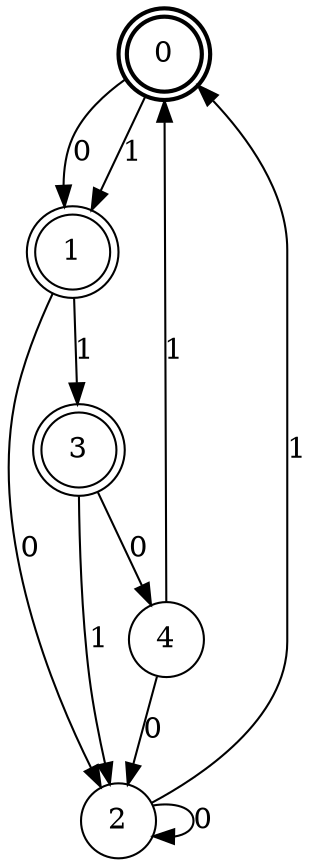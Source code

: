 digraph Automat {
    node [shape = circle];
    0 [style = "bold"];
    0 [peripheries=2]
    0 -> 1 [label = "0"];
    0 -> 1 [label = "1"];
    1 [peripheries=2]
    1 -> 2 [label = "0"];
    1 -> 3 [label = "1"];
    2 -> 2 [label = "0"];
    2 -> 0 [label = "1"];
    3 [peripheries=2]
    3 -> 4 [label = "0"];
    3 -> 2 [label = "1"];
    4 -> 2 [label = "0"];
    4 -> 0 [label = "1"];
}
